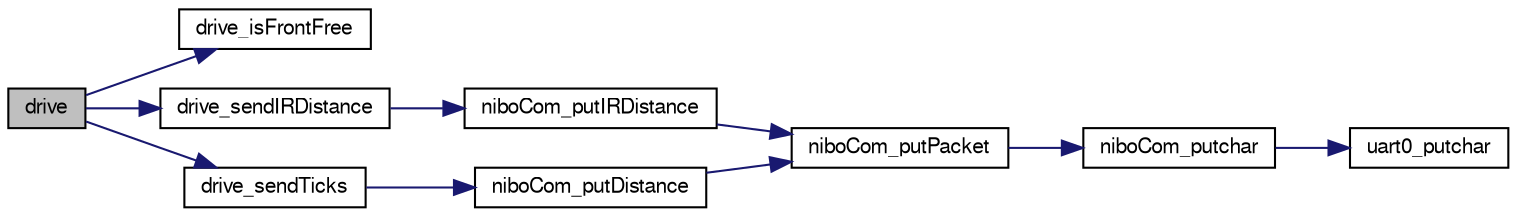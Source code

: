 digraph G
{
  edge [fontname="FreeSans",fontsize="10",labelfontname="FreeSans",labelfontsize="10"];
  node [fontname="FreeSans",fontsize="10",shape=record];
  rankdir=LR;
  Node1 [label="drive",height=0.2,width=0.4,color="black", fillcolor="grey75", style="filled" fontcolor="black"];
  Node1 -> Node2 [color="midnightblue",fontsize="10",style="solid",fontname="FreeSans"];
  Node2 [label="drive_isFrontFree",height=0.2,width=0.4,color="black", fillcolor="white", style="filled",URL="$drive_8c.html#af8ce29030de77bc0872608bdb2bc2272",tooltip="checks wheter the path in front of the nibo is blocked or not"];
  Node1 -> Node3 [color="midnightblue",fontsize="10",style="solid",fontname="FreeSans"];
  Node3 [label="drive_sendIRDistance",height=0.2,width=0.4,color="black", fillcolor="white", style="filled",URL="$drive_8c.html#a14dd377df8fc35f321b94470d994d1d4",tooltip="sends the IR-sensor values via xbee"];
  Node3 -> Node4 [color="midnightblue",fontsize="10",style="solid",fontname="FreeSans"];
  Node4 [label="niboCom_putIRDistance",height=0.2,width=0.4,color="black", fillcolor="white", style="filled",URL="$niboCom_8c.html#a7b4a49fd74ddce73f2d21c8237d35f82",tooltip="sends a IRDistance packet via xbee"];
  Node4 -> Node5 [color="midnightblue",fontsize="10",style="solid",fontname="FreeSans"];
  Node5 [label="niboCom_putPacket",height=0.2,width=0.4,color="black", fillcolor="white", style="filled",URL="$niboCom_8c.html#a2859c4990c06d21ae58d0a88d3b28467",tooltip="sends a niboCom packet via xbee"];
  Node5 -> Node6 [color="midnightblue",fontsize="10",style="solid",fontname="FreeSans"];
  Node6 [label="niboCom_putchar",height=0.2,width=0.4,color="black", fillcolor="white", style="filled",URL="$niboCom_8c.html#ae1e5321f17ac250714265f5007c2c866",tooltip="sends a char via xbee. Blocking function."];
  Node6 -> Node7 [color="midnightblue",fontsize="10",style="solid",fontname="FreeSans"];
  Node7 [label="uart0_putchar",height=0.2,width=0.4,color="black", fillcolor="white", style="filled",URL="$uart0_8c.html#abbeecbb2f51e542fdb5f89a26d3449da"];
  Node1 -> Node8 [color="midnightblue",fontsize="10",style="solid",fontname="FreeSans"];
  Node8 [label="drive_sendTicks",height=0.2,width=0.4,color="black", fillcolor="white", style="filled",URL="$drive_8c.html#a1b3cd7e81785fc525af7a91c2eea925b",tooltip="sends the moved distance of nibo via xbee"];
  Node8 -> Node9 [color="midnightblue",fontsize="10",style="solid",fontname="FreeSans"];
  Node9 [label="niboCom_putDistance",height=0.2,width=0.4,color="black", fillcolor="white", style="filled",URL="$niboCom_8c.html#a436a5c45d09aa907f0592f30f6ba340c",tooltip="sends a Distance packet via xbee"];
  Node9 -> Node5 [color="midnightblue",fontsize="10",style="solid",fontname="FreeSans"];
}
